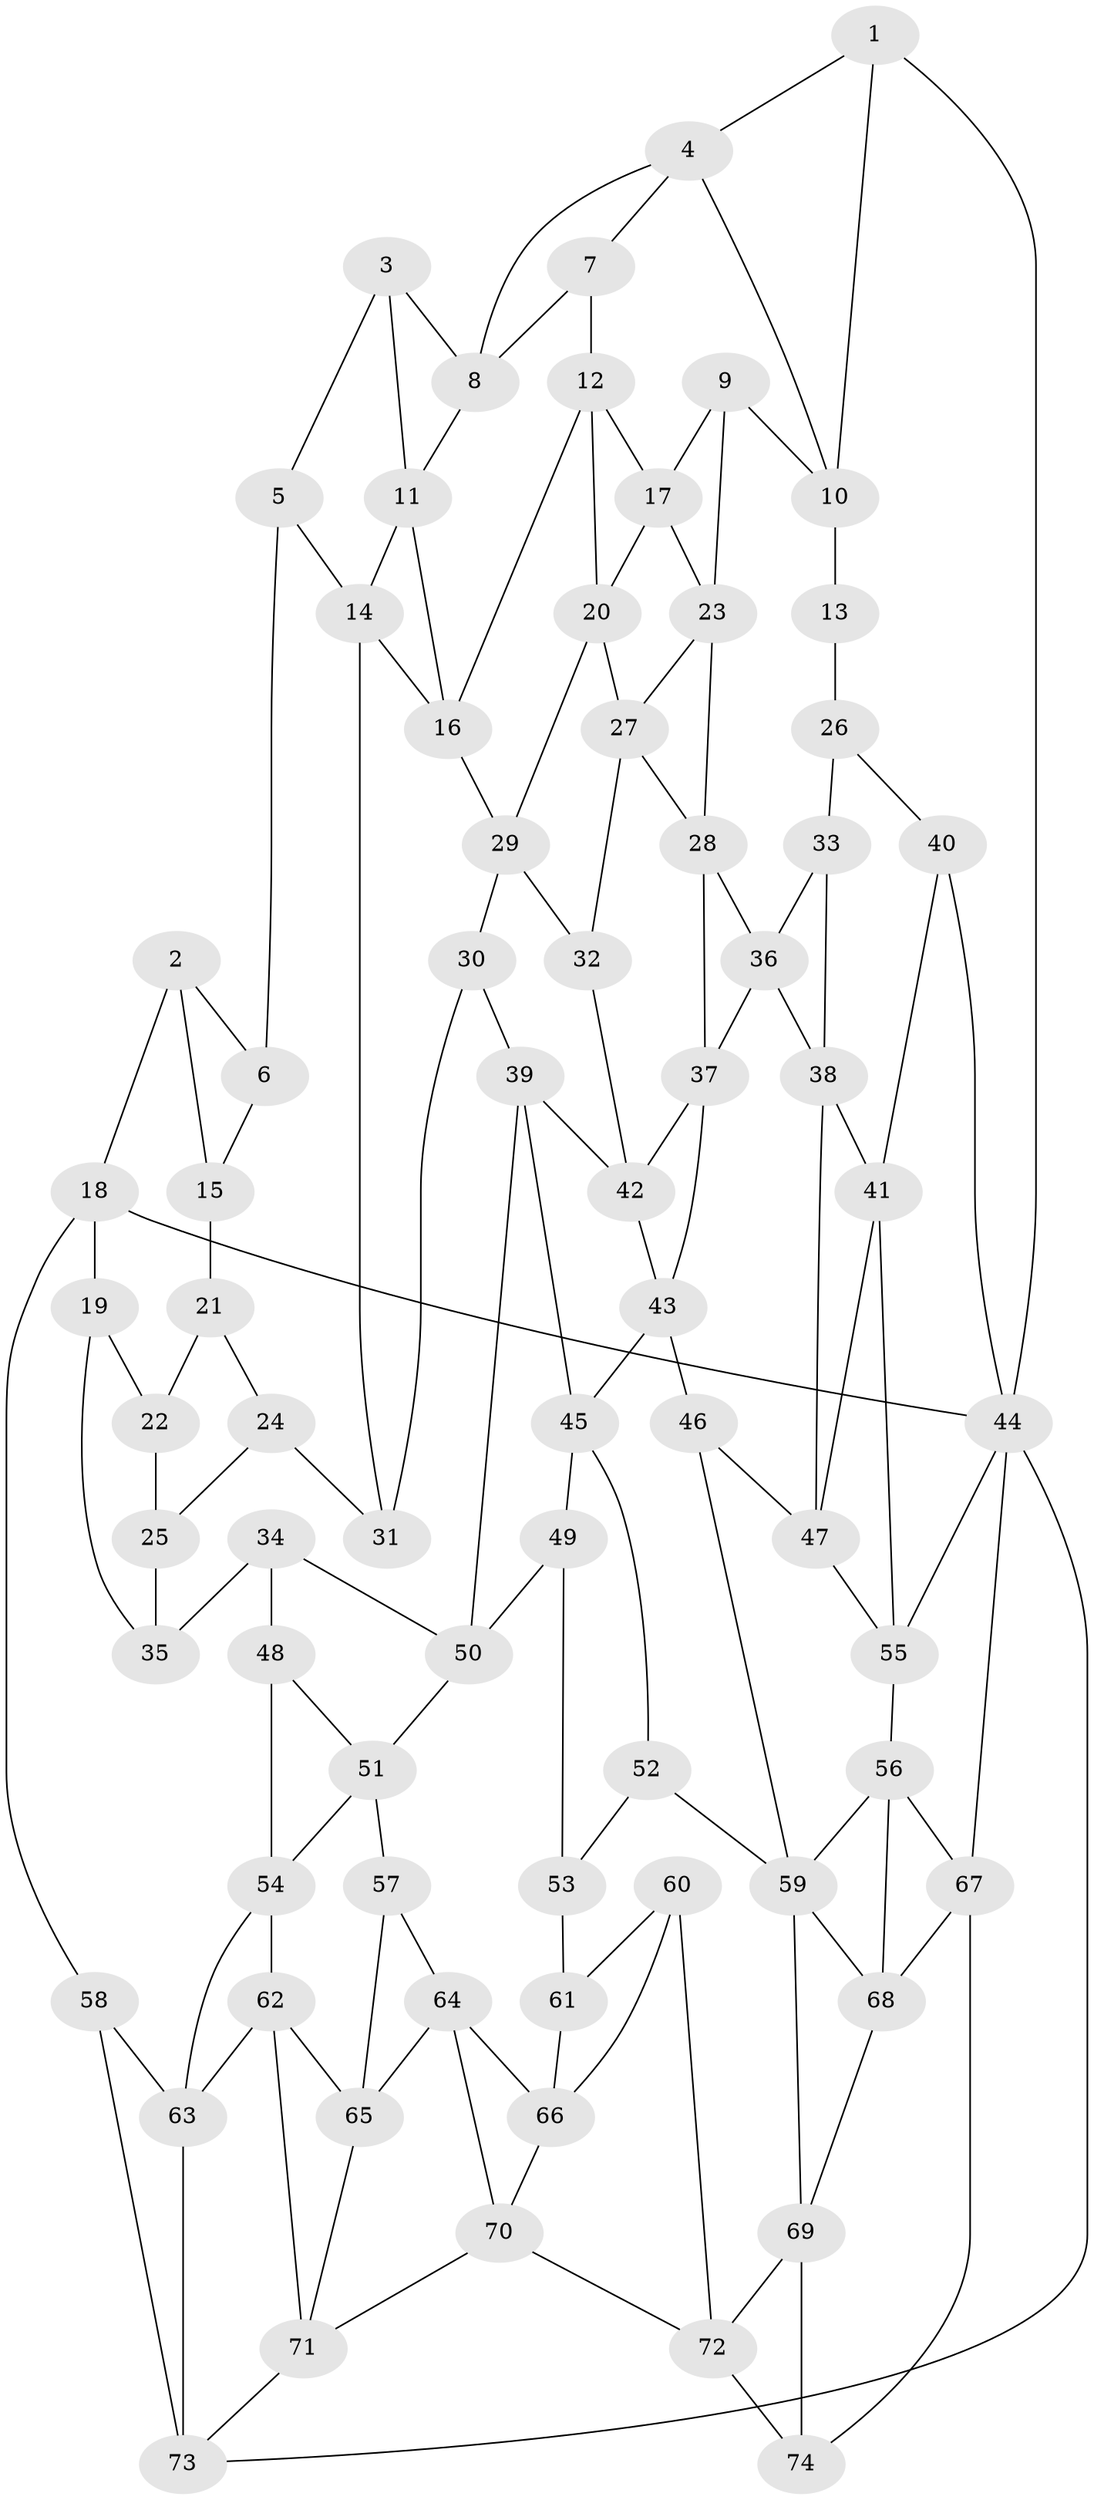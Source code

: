 // original degree distribution, {3: 0.02040816326530612, 5: 0.564625850340136, 6: 0.20408163265306123, 4: 0.2108843537414966}
// Generated by graph-tools (version 1.1) at 2025/03/03/09/25 03:03:27]
// undirected, 74 vertices, 133 edges
graph export_dot {
graph [start="1"]
  node [color=gray90,style=filled];
  1;
  2;
  3;
  4;
  5;
  6;
  7;
  8;
  9;
  10;
  11;
  12;
  13;
  14;
  15;
  16;
  17;
  18;
  19;
  20;
  21;
  22;
  23;
  24;
  25;
  26;
  27;
  28;
  29;
  30;
  31;
  32;
  33;
  34;
  35;
  36;
  37;
  38;
  39;
  40;
  41;
  42;
  43;
  44;
  45;
  46;
  47;
  48;
  49;
  50;
  51;
  52;
  53;
  54;
  55;
  56;
  57;
  58;
  59;
  60;
  61;
  62;
  63;
  64;
  65;
  66;
  67;
  68;
  69;
  70;
  71;
  72;
  73;
  74;
  1 -- 4 [weight=1.0];
  1 -- 10 [weight=1.0];
  1 -- 44 [weight=1.0];
  2 -- 6 [weight=1.0];
  2 -- 15 [weight=1.0];
  2 -- 18 [weight=1.0];
  3 -- 5 [weight=1.0];
  3 -- 8 [weight=1.0];
  3 -- 11 [weight=1.0];
  4 -- 7 [weight=1.0];
  4 -- 8 [weight=1.0];
  4 -- 10 [weight=1.0];
  5 -- 6 [weight=2.0];
  5 -- 14 [weight=1.0];
  6 -- 15 [weight=2.0];
  7 -- 8 [weight=1.0];
  7 -- 12 [weight=1.0];
  8 -- 11 [weight=1.0];
  9 -- 10 [weight=1.0];
  9 -- 17 [weight=1.0];
  9 -- 23 [weight=1.0];
  10 -- 13 [weight=1.0];
  11 -- 14 [weight=1.0];
  11 -- 16 [weight=1.0];
  12 -- 16 [weight=1.0];
  12 -- 17 [weight=1.0];
  12 -- 20 [weight=1.0];
  13 -- 26 [weight=2.0];
  14 -- 16 [weight=1.0];
  14 -- 31 [weight=1.0];
  15 -- 21 [weight=3.0];
  16 -- 29 [weight=1.0];
  17 -- 20 [weight=1.0];
  17 -- 23 [weight=1.0];
  18 -- 19 [weight=1.0];
  18 -- 44 [weight=1.0];
  18 -- 58 [weight=2.0];
  19 -- 22 [weight=1.0];
  19 -- 35 [weight=1.0];
  20 -- 27 [weight=1.0];
  20 -- 29 [weight=1.0];
  21 -- 22 [weight=2.0];
  21 -- 24 [weight=1.0];
  22 -- 25 [weight=1.0];
  23 -- 27 [weight=1.0];
  23 -- 28 [weight=1.0];
  24 -- 25 [weight=1.0];
  24 -- 31 [weight=2.0];
  25 -- 35 [weight=1.0];
  26 -- 33 [weight=2.0];
  26 -- 40 [weight=2.0];
  27 -- 28 [weight=1.0];
  27 -- 32 [weight=1.0];
  28 -- 36 [weight=1.0];
  28 -- 37 [weight=1.0];
  29 -- 30 [weight=1.0];
  29 -- 32 [weight=1.0];
  30 -- 31 [weight=1.0];
  30 -- 39 [weight=1.0];
  32 -- 42 [weight=1.0];
  33 -- 36 [weight=1.0];
  33 -- 38 [weight=1.0];
  34 -- 35 [weight=1.0];
  34 -- 48 [weight=1.0];
  34 -- 50 [weight=1.0];
  36 -- 37 [weight=1.0];
  36 -- 38 [weight=1.0];
  37 -- 42 [weight=1.0];
  37 -- 43 [weight=1.0];
  38 -- 41 [weight=1.0];
  38 -- 47 [weight=1.0];
  39 -- 42 [weight=1.0];
  39 -- 45 [weight=1.0];
  39 -- 50 [weight=1.0];
  40 -- 41 [weight=1.0];
  40 -- 44 [weight=1.0];
  41 -- 47 [weight=1.0];
  41 -- 55 [weight=1.0];
  42 -- 43 [weight=1.0];
  43 -- 45 [weight=1.0];
  43 -- 46 [weight=1.0];
  44 -- 55 [weight=1.0];
  44 -- 67 [weight=1.0];
  44 -- 73 [weight=1.0];
  45 -- 49 [weight=1.0];
  45 -- 52 [weight=1.0];
  46 -- 47 [weight=1.0];
  46 -- 59 [weight=1.0];
  47 -- 55 [weight=1.0];
  48 -- 51 [weight=1.0];
  48 -- 54 [weight=1.0];
  49 -- 50 [weight=1.0];
  49 -- 53 [weight=1.0];
  50 -- 51 [weight=1.0];
  51 -- 54 [weight=1.0];
  51 -- 57 [weight=1.0];
  52 -- 53 [weight=1.0];
  52 -- 59 [weight=1.0];
  53 -- 61 [weight=2.0];
  54 -- 62 [weight=1.0];
  54 -- 63 [weight=1.0];
  55 -- 56 [weight=1.0];
  56 -- 59 [weight=1.0];
  56 -- 67 [weight=1.0];
  56 -- 68 [weight=1.0];
  57 -- 64 [weight=1.0];
  57 -- 65 [weight=1.0];
  58 -- 63 [weight=1.0];
  58 -- 73 [weight=2.0];
  59 -- 68 [weight=1.0];
  59 -- 69 [weight=1.0];
  60 -- 61 [weight=1.0];
  60 -- 66 [weight=1.0];
  60 -- 72 [weight=1.0];
  61 -- 66 [weight=1.0];
  62 -- 63 [weight=1.0];
  62 -- 65 [weight=1.0];
  62 -- 71 [weight=1.0];
  63 -- 73 [weight=1.0];
  64 -- 65 [weight=1.0];
  64 -- 66 [weight=1.0];
  64 -- 70 [weight=1.0];
  65 -- 71 [weight=1.0];
  66 -- 70 [weight=1.0];
  67 -- 68 [weight=1.0];
  67 -- 74 [weight=1.0];
  68 -- 69 [weight=1.0];
  69 -- 72 [weight=1.0];
  69 -- 74 [weight=1.0];
  70 -- 71 [weight=1.0];
  70 -- 72 [weight=1.0];
  71 -- 73 [weight=1.0];
  72 -- 74 [weight=1.0];
}

